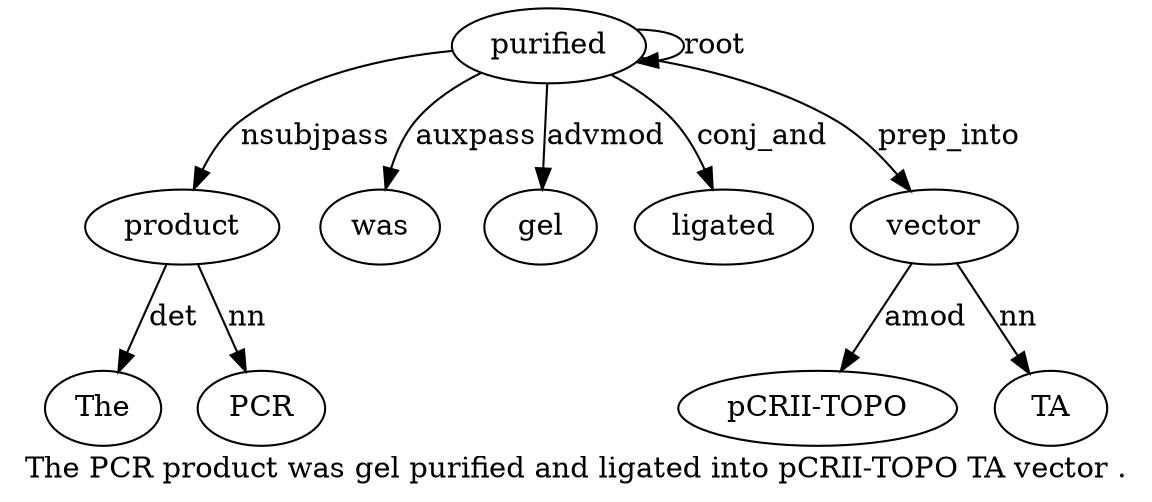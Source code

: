 digraph "The PCR product was gel purified and ligated into pCRII-TOPO TA vector ." {
label="The PCR product was gel purified and ligated into pCRII-TOPO TA vector .";
product3 [style=filled, fillcolor=white, label=product];
The1 [style=filled, fillcolor=white, label=The];
product3 -> The1  [label=det];
PCR2 [style=filled, fillcolor=white, label=PCR];
product3 -> PCR2  [label=nn];
purified6 [style=filled, fillcolor=white, label=purified];
purified6 -> product3  [label=nsubjpass];
was4 [style=filled, fillcolor=white, label=was];
purified6 -> was4  [label=auxpass];
gel5 [style=filled, fillcolor=white, label=gel];
purified6 -> gel5  [label=advmod];
purified6 -> purified6  [label=root];
ligated8 [style=filled, fillcolor=white, label=ligated];
purified6 -> ligated8  [label=conj_and];
vector12 [style=filled, fillcolor=white, label=vector];
"pCRII-TOPO10" [style=filled, fillcolor=white, label="pCRII-TOPO"];
vector12 -> "pCRII-TOPO10"  [label=amod];
TA11 [style=filled, fillcolor=white, label=TA];
vector12 -> TA11  [label=nn];
purified6 -> vector12  [label=prep_into];
}

